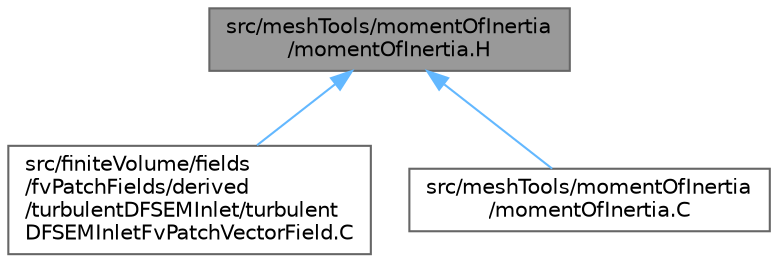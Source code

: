 digraph "src/meshTools/momentOfInertia/momentOfInertia.H"
{
 // LATEX_PDF_SIZE
  bgcolor="transparent";
  edge [fontname=Helvetica,fontsize=10,labelfontname=Helvetica,labelfontsize=10];
  node [fontname=Helvetica,fontsize=10,shape=box,height=0.2,width=0.4];
  Node1 [id="Node000001",label="src/meshTools/momentOfInertia\l/momentOfInertia.H",height=0.2,width=0.4,color="gray40", fillcolor="grey60", style="filled", fontcolor="black",tooltip=" "];
  Node1 -> Node2 [id="edge1_Node000001_Node000002",dir="back",color="steelblue1",style="solid",tooltip=" "];
  Node2 [id="Node000002",label="src/finiteVolume/fields\l/fvPatchFields/derived\l/turbulentDFSEMInlet/turbulent\lDFSEMInletFvPatchVectorField.C",height=0.2,width=0.4,color="grey40", fillcolor="white", style="filled",URL="$turbulentDFSEMInletFvPatchVectorField_8C.html",tooltip=" "];
  Node1 -> Node3 [id="edge2_Node000001_Node000003",dir="back",color="steelblue1",style="solid",tooltip=" "];
  Node3 [id="Node000003",label="src/meshTools/momentOfInertia\l/momentOfInertia.C",height=0.2,width=0.4,color="grey40", fillcolor="white", style="filled",URL="$momentOfInertia_8C.html",tooltip=" "];
}
